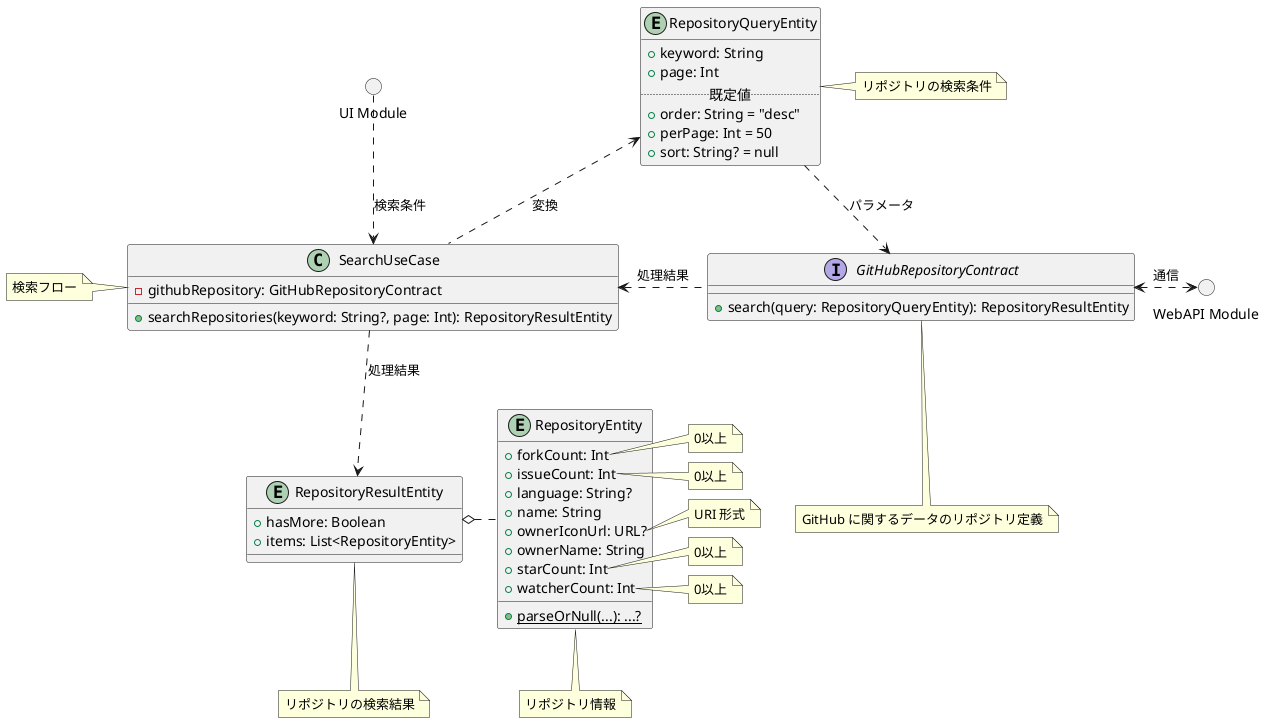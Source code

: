@startuml

circle "UI Module" as UI

circle "WebAPI Module" as WebAPI

class SearchUseCase {
    -githubRepository: GitHubRepositoryContract
    +searchRepositories(keyword: String?, page: Int): RepositoryResultEntity
}
note left of SearchUseCase : 検索フロー

entity RepositoryEntity {
    +forkCount: Int
    +issueCount: Int
    +language: String?
    +name: String
    +ownerIconUrl: URL?
    +ownerName: String
    +starCount: Int
    +watcherCount: Int

    +{static} parseOrNull(...): ...?
}
note right of RepositoryEntity::forkCount
    0以上
end note
note right of RepositoryEntity::issueCount
    0以上
end note
note right of RepositoryEntity::ownerIconUrl
    URI 形式
end note
note right of RepositoryEntity::starCount
    0以上
end note
note right of RepositoryEntity::watcherCount
    0以上
end note
note bottom of RepositoryEntity : リポジトリ情報

entity RepositoryQueryEntity {
    +keyword: String
    +page: Int
    .. 既定値 ..
    +order: String = "desc"
    +perPage: Int = 50
    +sort: String? = null
}
note right of RepositoryQueryEntity : リポジトリの検索条件

entity RepositoryResultEntity {
    +hasMore: Boolean
    +items: List<RepositoryEntity>
}
note bottom of RepositoryResultEntity : リポジトリの検索結果

interface GitHubRepositoryContract {
    +search(query: RepositoryQueryEntity): RepositoryResultEntity
}
note bottom of GitHubRepositoryContract : GitHub に関するデータのリポジトリ定義



UI .down.> SearchUseCase : 検索条件

SearchUseCase <.right. GitHubRepositoryContract : 処理結果
GitHubRepositoryContract <.right.> WebAPI : 通信
SearchUseCase .up.> RepositoryQueryEntity : 変換
RepositoryQueryEntity .down.> GitHubRepositoryContract : パラメータ

SearchUseCase .down.> RepositoryResultEntity : 処理結果
RepositoryResultEntity o.right. RepositoryEntity

@enduml